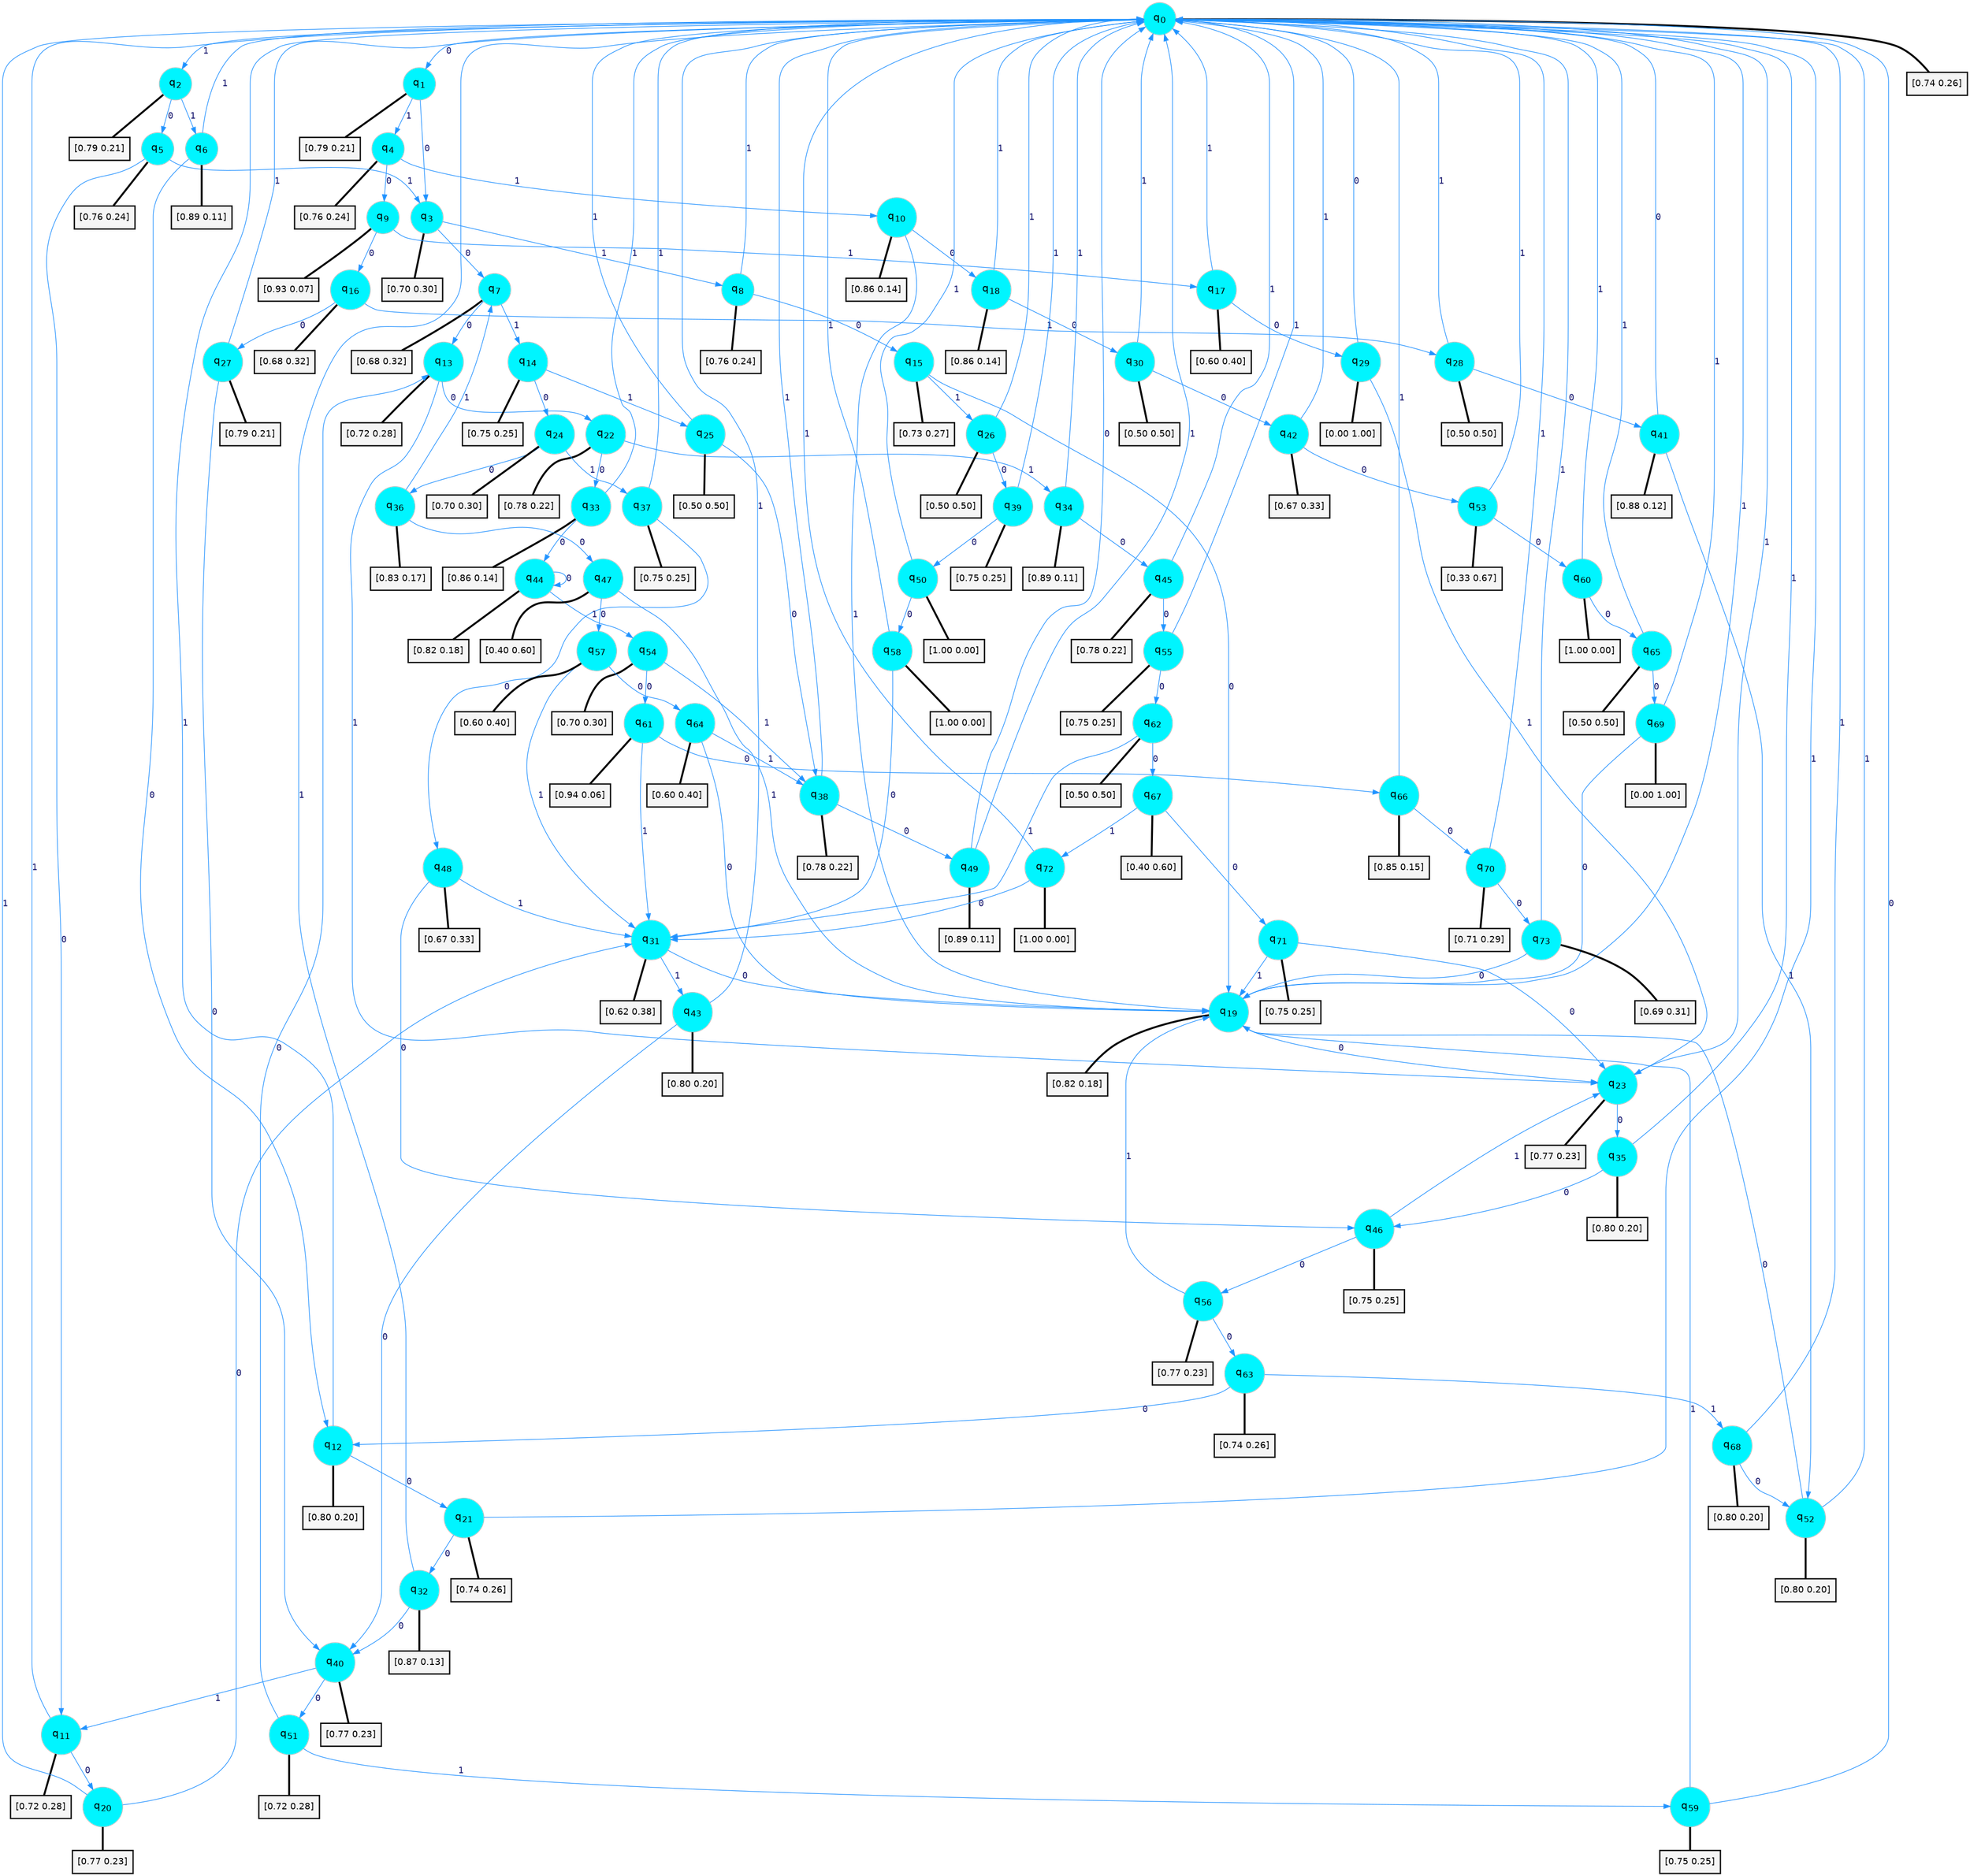 digraph G {
graph [
bgcolor=transparent, dpi=300, rankdir=TD, size="40,25"];
node [
color=gray, fillcolor=turquoise1, fontcolor=black, fontname=Helvetica, fontsize=16, fontweight=bold, shape=circle, style=filled];
edge [
arrowsize=1, color=dodgerblue1, fontcolor=midnightblue, fontname=courier, fontweight=bold, penwidth=1, style=solid, weight=20];
0[label=<q<SUB>0</SUB>>];
1[label=<q<SUB>1</SUB>>];
2[label=<q<SUB>2</SUB>>];
3[label=<q<SUB>3</SUB>>];
4[label=<q<SUB>4</SUB>>];
5[label=<q<SUB>5</SUB>>];
6[label=<q<SUB>6</SUB>>];
7[label=<q<SUB>7</SUB>>];
8[label=<q<SUB>8</SUB>>];
9[label=<q<SUB>9</SUB>>];
10[label=<q<SUB>10</SUB>>];
11[label=<q<SUB>11</SUB>>];
12[label=<q<SUB>12</SUB>>];
13[label=<q<SUB>13</SUB>>];
14[label=<q<SUB>14</SUB>>];
15[label=<q<SUB>15</SUB>>];
16[label=<q<SUB>16</SUB>>];
17[label=<q<SUB>17</SUB>>];
18[label=<q<SUB>18</SUB>>];
19[label=<q<SUB>19</SUB>>];
20[label=<q<SUB>20</SUB>>];
21[label=<q<SUB>21</SUB>>];
22[label=<q<SUB>22</SUB>>];
23[label=<q<SUB>23</SUB>>];
24[label=<q<SUB>24</SUB>>];
25[label=<q<SUB>25</SUB>>];
26[label=<q<SUB>26</SUB>>];
27[label=<q<SUB>27</SUB>>];
28[label=<q<SUB>28</SUB>>];
29[label=<q<SUB>29</SUB>>];
30[label=<q<SUB>30</SUB>>];
31[label=<q<SUB>31</SUB>>];
32[label=<q<SUB>32</SUB>>];
33[label=<q<SUB>33</SUB>>];
34[label=<q<SUB>34</SUB>>];
35[label=<q<SUB>35</SUB>>];
36[label=<q<SUB>36</SUB>>];
37[label=<q<SUB>37</SUB>>];
38[label=<q<SUB>38</SUB>>];
39[label=<q<SUB>39</SUB>>];
40[label=<q<SUB>40</SUB>>];
41[label=<q<SUB>41</SUB>>];
42[label=<q<SUB>42</SUB>>];
43[label=<q<SUB>43</SUB>>];
44[label=<q<SUB>44</SUB>>];
45[label=<q<SUB>45</SUB>>];
46[label=<q<SUB>46</SUB>>];
47[label=<q<SUB>47</SUB>>];
48[label=<q<SUB>48</SUB>>];
49[label=<q<SUB>49</SUB>>];
50[label=<q<SUB>50</SUB>>];
51[label=<q<SUB>51</SUB>>];
52[label=<q<SUB>52</SUB>>];
53[label=<q<SUB>53</SUB>>];
54[label=<q<SUB>54</SUB>>];
55[label=<q<SUB>55</SUB>>];
56[label=<q<SUB>56</SUB>>];
57[label=<q<SUB>57</SUB>>];
58[label=<q<SUB>58</SUB>>];
59[label=<q<SUB>59</SUB>>];
60[label=<q<SUB>60</SUB>>];
61[label=<q<SUB>61</SUB>>];
62[label=<q<SUB>62</SUB>>];
63[label=<q<SUB>63</SUB>>];
64[label=<q<SUB>64</SUB>>];
65[label=<q<SUB>65</SUB>>];
66[label=<q<SUB>66</SUB>>];
67[label=<q<SUB>67</SUB>>];
68[label=<q<SUB>68</SUB>>];
69[label=<q<SUB>69</SUB>>];
70[label=<q<SUB>70</SUB>>];
71[label=<q<SUB>71</SUB>>];
72[label=<q<SUB>72</SUB>>];
73[label=<q<SUB>73</SUB>>];
74[label="[0.74 0.26]", shape=box,fontcolor=black, fontname=Helvetica, fontsize=14, penwidth=2, fillcolor=whitesmoke,color=black];
75[label="[0.79 0.21]", shape=box,fontcolor=black, fontname=Helvetica, fontsize=14, penwidth=2, fillcolor=whitesmoke,color=black];
76[label="[0.79 0.21]", shape=box,fontcolor=black, fontname=Helvetica, fontsize=14, penwidth=2, fillcolor=whitesmoke,color=black];
77[label="[0.70 0.30]", shape=box,fontcolor=black, fontname=Helvetica, fontsize=14, penwidth=2, fillcolor=whitesmoke,color=black];
78[label="[0.76 0.24]", shape=box,fontcolor=black, fontname=Helvetica, fontsize=14, penwidth=2, fillcolor=whitesmoke,color=black];
79[label="[0.76 0.24]", shape=box,fontcolor=black, fontname=Helvetica, fontsize=14, penwidth=2, fillcolor=whitesmoke,color=black];
80[label="[0.89 0.11]", shape=box,fontcolor=black, fontname=Helvetica, fontsize=14, penwidth=2, fillcolor=whitesmoke,color=black];
81[label="[0.68 0.32]", shape=box,fontcolor=black, fontname=Helvetica, fontsize=14, penwidth=2, fillcolor=whitesmoke,color=black];
82[label="[0.76 0.24]", shape=box,fontcolor=black, fontname=Helvetica, fontsize=14, penwidth=2, fillcolor=whitesmoke,color=black];
83[label="[0.93 0.07]", shape=box,fontcolor=black, fontname=Helvetica, fontsize=14, penwidth=2, fillcolor=whitesmoke,color=black];
84[label="[0.86 0.14]", shape=box,fontcolor=black, fontname=Helvetica, fontsize=14, penwidth=2, fillcolor=whitesmoke,color=black];
85[label="[0.72 0.28]", shape=box,fontcolor=black, fontname=Helvetica, fontsize=14, penwidth=2, fillcolor=whitesmoke,color=black];
86[label="[0.80 0.20]", shape=box,fontcolor=black, fontname=Helvetica, fontsize=14, penwidth=2, fillcolor=whitesmoke,color=black];
87[label="[0.72 0.28]", shape=box,fontcolor=black, fontname=Helvetica, fontsize=14, penwidth=2, fillcolor=whitesmoke,color=black];
88[label="[0.75 0.25]", shape=box,fontcolor=black, fontname=Helvetica, fontsize=14, penwidth=2, fillcolor=whitesmoke,color=black];
89[label="[0.73 0.27]", shape=box,fontcolor=black, fontname=Helvetica, fontsize=14, penwidth=2, fillcolor=whitesmoke,color=black];
90[label="[0.68 0.32]", shape=box,fontcolor=black, fontname=Helvetica, fontsize=14, penwidth=2, fillcolor=whitesmoke,color=black];
91[label="[0.60 0.40]", shape=box,fontcolor=black, fontname=Helvetica, fontsize=14, penwidth=2, fillcolor=whitesmoke,color=black];
92[label="[0.86 0.14]", shape=box,fontcolor=black, fontname=Helvetica, fontsize=14, penwidth=2, fillcolor=whitesmoke,color=black];
93[label="[0.82 0.18]", shape=box,fontcolor=black, fontname=Helvetica, fontsize=14, penwidth=2, fillcolor=whitesmoke,color=black];
94[label="[0.77 0.23]", shape=box,fontcolor=black, fontname=Helvetica, fontsize=14, penwidth=2, fillcolor=whitesmoke,color=black];
95[label="[0.74 0.26]", shape=box,fontcolor=black, fontname=Helvetica, fontsize=14, penwidth=2, fillcolor=whitesmoke,color=black];
96[label="[0.78 0.22]", shape=box,fontcolor=black, fontname=Helvetica, fontsize=14, penwidth=2, fillcolor=whitesmoke,color=black];
97[label="[0.77 0.23]", shape=box,fontcolor=black, fontname=Helvetica, fontsize=14, penwidth=2, fillcolor=whitesmoke,color=black];
98[label="[0.70 0.30]", shape=box,fontcolor=black, fontname=Helvetica, fontsize=14, penwidth=2, fillcolor=whitesmoke,color=black];
99[label="[0.50 0.50]", shape=box,fontcolor=black, fontname=Helvetica, fontsize=14, penwidth=2, fillcolor=whitesmoke,color=black];
100[label="[0.50 0.50]", shape=box,fontcolor=black, fontname=Helvetica, fontsize=14, penwidth=2, fillcolor=whitesmoke,color=black];
101[label="[0.79 0.21]", shape=box,fontcolor=black, fontname=Helvetica, fontsize=14, penwidth=2, fillcolor=whitesmoke,color=black];
102[label="[0.50 0.50]", shape=box,fontcolor=black, fontname=Helvetica, fontsize=14, penwidth=2, fillcolor=whitesmoke,color=black];
103[label="[0.00 1.00]", shape=box,fontcolor=black, fontname=Helvetica, fontsize=14, penwidth=2, fillcolor=whitesmoke,color=black];
104[label="[0.50 0.50]", shape=box,fontcolor=black, fontname=Helvetica, fontsize=14, penwidth=2, fillcolor=whitesmoke,color=black];
105[label="[0.62 0.38]", shape=box,fontcolor=black, fontname=Helvetica, fontsize=14, penwidth=2, fillcolor=whitesmoke,color=black];
106[label="[0.87 0.13]", shape=box,fontcolor=black, fontname=Helvetica, fontsize=14, penwidth=2, fillcolor=whitesmoke,color=black];
107[label="[0.86 0.14]", shape=box,fontcolor=black, fontname=Helvetica, fontsize=14, penwidth=2, fillcolor=whitesmoke,color=black];
108[label="[0.89 0.11]", shape=box,fontcolor=black, fontname=Helvetica, fontsize=14, penwidth=2, fillcolor=whitesmoke,color=black];
109[label="[0.80 0.20]", shape=box,fontcolor=black, fontname=Helvetica, fontsize=14, penwidth=2, fillcolor=whitesmoke,color=black];
110[label="[0.83 0.17]", shape=box,fontcolor=black, fontname=Helvetica, fontsize=14, penwidth=2, fillcolor=whitesmoke,color=black];
111[label="[0.75 0.25]", shape=box,fontcolor=black, fontname=Helvetica, fontsize=14, penwidth=2, fillcolor=whitesmoke,color=black];
112[label="[0.78 0.22]", shape=box,fontcolor=black, fontname=Helvetica, fontsize=14, penwidth=2, fillcolor=whitesmoke,color=black];
113[label="[0.75 0.25]", shape=box,fontcolor=black, fontname=Helvetica, fontsize=14, penwidth=2, fillcolor=whitesmoke,color=black];
114[label="[0.77 0.23]", shape=box,fontcolor=black, fontname=Helvetica, fontsize=14, penwidth=2, fillcolor=whitesmoke,color=black];
115[label="[0.88 0.12]", shape=box,fontcolor=black, fontname=Helvetica, fontsize=14, penwidth=2, fillcolor=whitesmoke,color=black];
116[label="[0.67 0.33]", shape=box,fontcolor=black, fontname=Helvetica, fontsize=14, penwidth=2, fillcolor=whitesmoke,color=black];
117[label="[0.80 0.20]", shape=box,fontcolor=black, fontname=Helvetica, fontsize=14, penwidth=2, fillcolor=whitesmoke,color=black];
118[label="[0.82 0.18]", shape=box,fontcolor=black, fontname=Helvetica, fontsize=14, penwidth=2, fillcolor=whitesmoke,color=black];
119[label="[0.78 0.22]", shape=box,fontcolor=black, fontname=Helvetica, fontsize=14, penwidth=2, fillcolor=whitesmoke,color=black];
120[label="[0.75 0.25]", shape=box,fontcolor=black, fontname=Helvetica, fontsize=14, penwidth=2, fillcolor=whitesmoke,color=black];
121[label="[0.40 0.60]", shape=box,fontcolor=black, fontname=Helvetica, fontsize=14, penwidth=2, fillcolor=whitesmoke,color=black];
122[label="[0.67 0.33]", shape=box,fontcolor=black, fontname=Helvetica, fontsize=14, penwidth=2, fillcolor=whitesmoke,color=black];
123[label="[0.89 0.11]", shape=box,fontcolor=black, fontname=Helvetica, fontsize=14, penwidth=2, fillcolor=whitesmoke,color=black];
124[label="[1.00 0.00]", shape=box,fontcolor=black, fontname=Helvetica, fontsize=14, penwidth=2, fillcolor=whitesmoke,color=black];
125[label="[0.72 0.28]", shape=box,fontcolor=black, fontname=Helvetica, fontsize=14, penwidth=2, fillcolor=whitesmoke,color=black];
126[label="[0.80 0.20]", shape=box,fontcolor=black, fontname=Helvetica, fontsize=14, penwidth=2, fillcolor=whitesmoke,color=black];
127[label="[0.33 0.67]", shape=box,fontcolor=black, fontname=Helvetica, fontsize=14, penwidth=2, fillcolor=whitesmoke,color=black];
128[label="[0.70 0.30]", shape=box,fontcolor=black, fontname=Helvetica, fontsize=14, penwidth=2, fillcolor=whitesmoke,color=black];
129[label="[0.75 0.25]", shape=box,fontcolor=black, fontname=Helvetica, fontsize=14, penwidth=2, fillcolor=whitesmoke,color=black];
130[label="[0.77 0.23]", shape=box,fontcolor=black, fontname=Helvetica, fontsize=14, penwidth=2, fillcolor=whitesmoke,color=black];
131[label="[0.60 0.40]", shape=box,fontcolor=black, fontname=Helvetica, fontsize=14, penwidth=2, fillcolor=whitesmoke,color=black];
132[label="[1.00 0.00]", shape=box,fontcolor=black, fontname=Helvetica, fontsize=14, penwidth=2, fillcolor=whitesmoke,color=black];
133[label="[0.75 0.25]", shape=box,fontcolor=black, fontname=Helvetica, fontsize=14, penwidth=2, fillcolor=whitesmoke,color=black];
134[label="[1.00 0.00]", shape=box,fontcolor=black, fontname=Helvetica, fontsize=14, penwidth=2, fillcolor=whitesmoke,color=black];
135[label="[0.94 0.06]", shape=box,fontcolor=black, fontname=Helvetica, fontsize=14, penwidth=2, fillcolor=whitesmoke,color=black];
136[label="[0.50 0.50]", shape=box,fontcolor=black, fontname=Helvetica, fontsize=14, penwidth=2, fillcolor=whitesmoke,color=black];
137[label="[0.74 0.26]", shape=box,fontcolor=black, fontname=Helvetica, fontsize=14, penwidth=2, fillcolor=whitesmoke,color=black];
138[label="[0.60 0.40]", shape=box,fontcolor=black, fontname=Helvetica, fontsize=14, penwidth=2, fillcolor=whitesmoke,color=black];
139[label="[0.50 0.50]", shape=box,fontcolor=black, fontname=Helvetica, fontsize=14, penwidth=2, fillcolor=whitesmoke,color=black];
140[label="[0.85 0.15]", shape=box,fontcolor=black, fontname=Helvetica, fontsize=14, penwidth=2, fillcolor=whitesmoke,color=black];
141[label="[0.40 0.60]", shape=box,fontcolor=black, fontname=Helvetica, fontsize=14, penwidth=2, fillcolor=whitesmoke,color=black];
142[label="[0.80 0.20]", shape=box,fontcolor=black, fontname=Helvetica, fontsize=14, penwidth=2, fillcolor=whitesmoke,color=black];
143[label="[0.00 1.00]", shape=box,fontcolor=black, fontname=Helvetica, fontsize=14, penwidth=2, fillcolor=whitesmoke,color=black];
144[label="[0.71 0.29]", shape=box,fontcolor=black, fontname=Helvetica, fontsize=14, penwidth=2, fillcolor=whitesmoke,color=black];
145[label="[0.75 0.25]", shape=box,fontcolor=black, fontname=Helvetica, fontsize=14, penwidth=2, fillcolor=whitesmoke,color=black];
146[label="[1.00 0.00]", shape=box,fontcolor=black, fontname=Helvetica, fontsize=14, penwidth=2, fillcolor=whitesmoke,color=black];
147[label="[0.69 0.31]", shape=box,fontcolor=black, fontname=Helvetica, fontsize=14, penwidth=2, fillcolor=whitesmoke,color=black];
0->1 [label=0];
0->2 [label=1];
0->74 [arrowhead=none, penwidth=3,color=black];
1->3 [label=0];
1->4 [label=1];
1->75 [arrowhead=none, penwidth=3,color=black];
2->5 [label=0];
2->6 [label=1];
2->76 [arrowhead=none, penwidth=3,color=black];
3->7 [label=0];
3->8 [label=1];
3->77 [arrowhead=none, penwidth=3,color=black];
4->9 [label=0];
4->10 [label=1];
4->78 [arrowhead=none, penwidth=3,color=black];
5->11 [label=0];
5->3 [label=1];
5->79 [arrowhead=none, penwidth=3,color=black];
6->12 [label=0];
6->0 [label=1];
6->80 [arrowhead=none, penwidth=3,color=black];
7->13 [label=0];
7->14 [label=1];
7->81 [arrowhead=none, penwidth=3,color=black];
8->15 [label=0];
8->0 [label=1];
8->82 [arrowhead=none, penwidth=3,color=black];
9->16 [label=0];
9->17 [label=1];
9->83 [arrowhead=none, penwidth=3,color=black];
10->18 [label=0];
10->19 [label=1];
10->84 [arrowhead=none, penwidth=3,color=black];
11->20 [label=0];
11->0 [label=1];
11->85 [arrowhead=none, penwidth=3,color=black];
12->21 [label=0];
12->0 [label=1];
12->86 [arrowhead=none, penwidth=3,color=black];
13->22 [label=0];
13->23 [label=1];
13->87 [arrowhead=none, penwidth=3,color=black];
14->24 [label=0];
14->25 [label=1];
14->88 [arrowhead=none, penwidth=3,color=black];
15->19 [label=0];
15->26 [label=1];
15->89 [arrowhead=none, penwidth=3,color=black];
16->27 [label=0];
16->28 [label=1];
16->90 [arrowhead=none, penwidth=3,color=black];
17->29 [label=0];
17->0 [label=1];
17->91 [arrowhead=none, penwidth=3,color=black];
18->30 [label=0];
18->0 [label=1];
18->92 [arrowhead=none, penwidth=3,color=black];
19->23 [label=0];
19->0 [label=1];
19->93 [arrowhead=none, penwidth=3,color=black];
20->31 [label=0];
20->0 [label=1];
20->94 [arrowhead=none, penwidth=3,color=black];
21->32 [label=0];
21->0 [label=1];
21->95 [arrowhead=none, penwidth=3,color=black];
22->33 [label=0];
22->34 [label=1];
22->96 [arrowhead=none, penwidth=3,color=black];
23->35 [label=0];
23->0 [label=1];
23->97 [arrowhead=none, penwidth=3,color=black];
24->36 [label=0];
24->37 [label=1];
24->98 [arrowhead=none, penwidth=3,color=black];
25->38 [label=0];
25->0 [label=1];
25->99 [arrowhead=none, penwidth=3,color=black];
26->39 [label=0];
26->0 [label=1];
26->100 [arrowhead=none, penwidth=3,color=black];
27->40 [label=0];
27->0 [label=1];
27->101 [arrowhead=none, penwidth=3,color=black];
28->41 [label=0];
28->0 [label=1];
28->102 [arrowhead=none, penwidth=3,color=black];
29->0 [label=0];
29->23 [label=1];
29->103 [arrowhead=none, penwidth=3,color=black];
30->42 [label=0];
30->0 [label=1];
30->104 [arrowhead=none, penwidth=3,color=black];
31->19 [label=0];
31->43 [label=1];
31->105 [arrowhead=none, penwidth=3,color=black];
32->40 [label=0];
32->0 [label=1];
32->106 [arrowhead=none, penwidth=3,color=black];
33->44 [label=0];
33->0 [label=1];
33->107 [arrowhead=none, penwidth=3,color=black];
34->45 [label=0];
34->0 [label=1];
34->108 [arrowhead=none, penwidth=3,color=black];
35->46 [label=0];
35->0 [label=1];
35->109 [arrowhead=none, penwidth=3,color=black];
36->47 [label=0];
36->7 [label=1];
36->110 [arrowhead=none, penwidth=3,color=black];
37->48 [label=0];
37->0 [label=1];
37->111 [arrowhead=none, penwidth=3,color=black];
38->49 [label=0];
38->0 [label=1];
38->112 [arrowhead=none, penwidth=3,color=black];
39->50 [label=0];
39->0 [label=1];
39->113 [arrowhead=none, penwidth=3,color=black];
40->51 [label=0];
40->11 [label=1];
40->114 [arrowhead=none, penwidth=3,color=black];
41->0 [label=0];
41->52 [label=1];
41->115 [arrowhead=none, penwidth=3,color=black];
42->53 [label=0];
42->0 [label=1];
42->116 [arrowhead=none, penwidth=3,color=black];
43->40 [label=0];
43->0 [label=1];
43->117 [arrowhead=none, penwidth=3,color=black];
44->44 [label=0];
44->54 [label=1];
44->118 [arrowhead=none, penwidth=3,color=black];
45->55 [label=0];
45->0 [label=1];
45->119 [arrowhead=none, penwidth=3,color=black];
46->56 [label=0];
46->23 [label=1];
46->120 [arrowhead=none, penwidth=3,color=black];
47->57 [label=0];
47->19 [label=1];
47->121 [arrowhead=none, penwidth=3,color=black];
48->46 [label=0];
48->31 [label=1];
48->122 [arrowhead=none, penwidth=3,color=black];
49->0 [label=0];
49->0 [label=1];
49->123 [arrowhead=none, penwidth=3,color=black];
50->58 [label=0];
50->0 [label=1];
50->124 [arrowhead=none, penwidth=3,color=black];
51->13 [label=0];
51->59 [label=1];
51->125 [arrowhead=none, penwidth=3,color=black];
52->19 [label=0];
52->0 [label=1];
52->126 [arrowhead=none, penwidth=3,color=black];
53->60 [label=0];
53->0 [label=1];
53->127 [arrowhead=none, penwidth=3,color=black];
54->61 [label=0];
54->38 [label=1];
54->128 [arrowhead=none, penwidth=3,color=black];
55->62 [label=0];
55->0 [label=1];
55->129 [arrowhead=none, penwidth=3,color=black];
56->63 [label=0];
56->19 [label=1];
56->130 [arrowhead=none, penwidth=3,color=black];
57->64 [label=0];
57->31 [label=1];
57->131 [arrowhead=none, penwidth=3,color=black];
58->31 [label=0];
58->0 [label=1];
58->132 [arrowhead=none, penwidth=3,color=black];
59->0 [label=0];
59->19 [label=1];
59->133 [arrowhead=none, penwidth=3,color=black];
60->65 [label=0];
60->0 [label=1];
60->134 [arrowhead=none, penwidth=3,color=black];
61->66 [label=0];
61->31 [label=1];
61->135 [arrowhead=none, penwidth=3,color=black];
62->67 [label=0];
62->31 [label=1];
62->136 [arrowhead=none, penwidth=3,color=black];
63->12 [label=0];
63->68 [label=1];
63->137 [arrowhead=none, penwidth=3,color=black];
64->19 [label=0];
64->38 [label=1];
64->138 [arrowhead=none, penwidth=3,color=black];
65->69 [label=0];
65->0 [label=1];
65->139 [arrowhead=none, penwidth=3,color=black];
66->70 [label=0];
66->0 [label=1];
66->140 [arrowhead=none, penwidth=3,color=black];
67->71 [label=0];
67->72 [label=1];
67->141 [arrowhead=none, penwidth=3,color=black];
68->52 [label=0];
68->0 [label=1];
68->142 [arrowhead=none, penwidth=3,color=black];
69->19 [label=0];
69->0 [label=1];
69->143 [arrowhead=none, penwidth=3,color=black];
70->73 [label=0];
70->0 [label=1];
70->144 [arrowhead=none, penwidth=3,color=black];
71->23 [label=0];
71->19 [label=1];
71->145 [arrowhead=none, penwidth=3,color=black];
72->31 [label=0];
72->0 [label=1];
72->146 [arrowhead=none, penwidth=3,color=black];
73->19 [label=0];
73->0 [label=1];
73->147 [arrowhead=none, penwidth=3,color=black];
}
